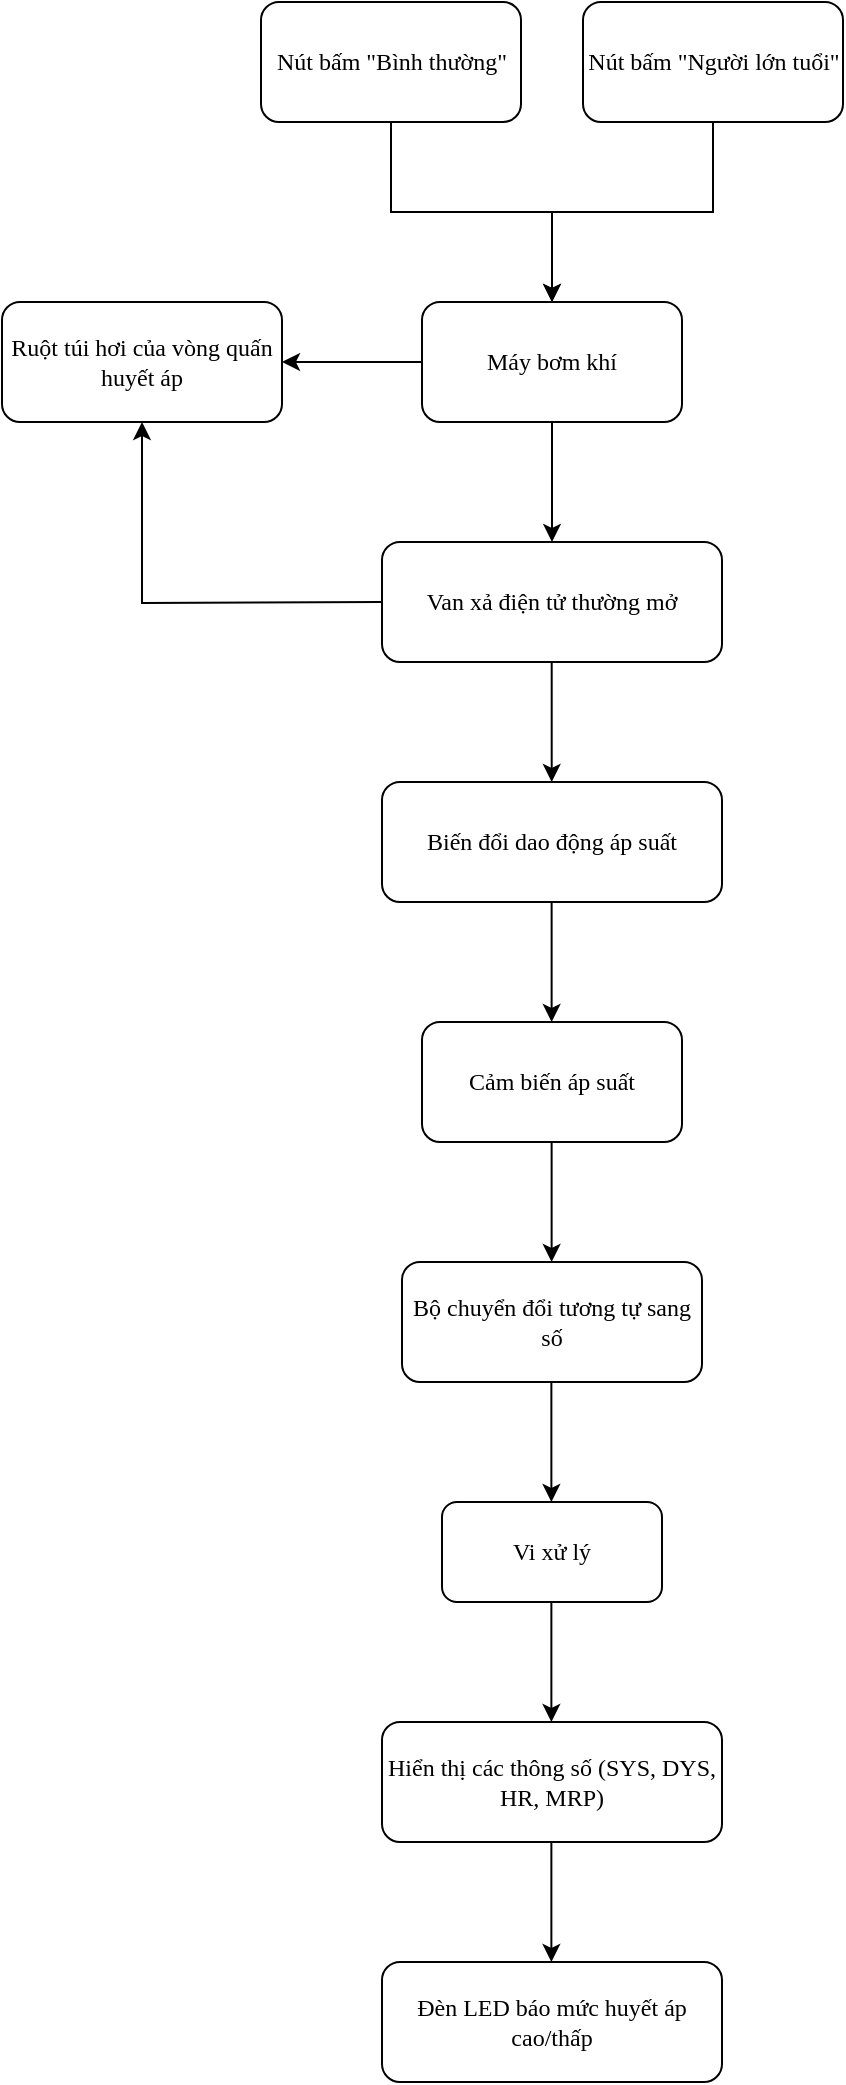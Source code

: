 <mxfile version="26.0.2">
  <diagram id="C5RBs43oDa-KdzZeNtuy" name="Page-1">
    <mxGraphModel dx="1002" dy="565" grid="1" gridSize="10" guides="1" tooltips="1" connect="1" arrows="1" fold="1" page="1" pageScale="1" pageWidth="827" pageHeight="1169" math="0" shadow="0">
      <root>
        <mxCell id="WIyWlLk6GJQsqaUBKTNV-0" />
        <mxCell id="WIyWlLk6GJQsqaUBKTNV-1" parent="WIyWlLk6GJQsqaUBKTNV-0" />
        <mxCell id="1GjjcHumpLERZe7r9OzO-1" style="edgeStyle=orthogonalEdgeStyle;rounded=0;orthogonalLoop=1;jettySize=auto;html=1;fontFamily=Times New Roman;" parent="WIyWlLk6GJQsqaUBKTNV-1" source="1GjjcHumpLERZe7r9OzO-4" target="WIyWlLk6GJQsqaUBKTNV-3" edge="1">
          <mxGeometry relative="1" as="geometry">
            <mxPoint x="414.0" y="230" as="sourcePoint" />
          </mxGeometry>
        </mxCell>
        <mxCell id="WIyWlLk6GJQsqaUBKTNV-3" value="Ruột túi hơi của vòng quấn huyết áp" style="rounded=1;whiteSpace=wrap;html=1;fontSize=12;glass=0;strokeWidth=1;shadow=0;fontFamily=Times New Roman;" parent="WIyWlLk6GJQsqaUBKTNV-1" vertex="1">
          <mxGeometry x="150" y="190" width="140" height="60" as="geometry" />
        </mxCell>
        <mxCell id="KJeyor10NTmtw9uwLLGZ-7" style="edgeStyle=orthogonalEdgeStyle;rounded=0;orthogonalLoop=1;jettySize=auto;html=1;entryX=0.5;entryY=0;entryDx=0;entryDy=0;fontFamily=Times New Roman;" parent="WIyWlLk6GJQsqaUBKTNV-1" source="1GjjcHumpLERZe7r9OzO-4" target="1GjjcHumpLERZe7r9OzO-7" edge="1">
          <mxGeometry relative="1" as="geometry" />
        </mxCell>
        <mxCell id="1GjjcHumpLERZe7r9OzO-4" value="Máy bơm khí" style="rounded=1;whiteSpace=wrap;html=1;fontFamily=Times New Roman;" parent="WIyWlLk6GJQsqaUBKTNV-1" vertex="1">
          <mxGeometry x="360" y="190" width="130" height="60" as="geometry" />
        </mxCell>
        <mxCell id="1GjjcHumpLERZe7r9OzO-7" value="  Van xả điện tử thường mở" style="rounded=1;whiteSpace=wrap;html=1;fontFamily=Times New Roman;" parent="WIyWlLk6GJQsqaUBKTNV-1" vertex="1">
          <mxGeometry x="340" y="310" width="170" height="60" as="geometry" />
        </mxCell>
        <mxCell id="1GjjcHumpLERZe7r9OzO-19" style="edgeStyle=orthogonalEdgeStyle;rounded=0;orthogonalLoop=1;jettySize=auto;html=1;entryX=0.5;entryY=1;entryDx=0;entryDy=0;fontFamily=Times New Roman;" parent="WIyWlLk6GJQsqaUBKTNV-1" target="WIyWlLk6GJQsqaUBKTNV-3" edge="1">
          <mxGeometry relative="1" as="geometry">
            <mxPoint x="220" y="339.55" as="targetPoint" />
            <mxPoint x="340" y="340" as="sourcePoint" />
          </mxGeometry>
        </mxCell>
        <mxCell id="1GjjcHumpLERZe7r9OzO-11" value="  Cảm biến áp suất" style="rounded=1;whiteSpace=wrap;html=1;fontFamily=Times New Roman;" parent="WIyWlLk6GJQsqaUBKTNV-1" vertex="1">
          <mxGeometry x="360" y="550" width="130" height="60" as="geometry" />
        </mxCell>
        <mxCell id="1GjjcHumpLERZe7r9OzO-15" value="  Biến đổi dao động áp suất" style="rounded=1;whiteSpace=wrap;html=1;fontFamily=Times New Roman;" parent="WIyWlLk6GJQsqaUBKTNV-1" vertex="1">
          <mxGeometry x="340" y="430" width="170" height="60" as="geometry" />
        </mxCell>
        <mxCell id="1GjjcHumpLERZe7r9OzO-20" value="   Bộ chuyển đổi tương tự sang số" style="rounded=1;whiteSpace=wrap;html=1;fontFamily=Times New Roman;" parent="WIyWlLk6GJQsqaUBKTNV-1" vertex="1">
          <mxGeometry x="350" y="670" width="150" height="60" as="geometry" />
        </mxCell>
        <mxCell id="1GjjcHumpLERZe7r9OzO-24" value="   Vi xử lý" style="rounded=1;whiteSpace=wrap;html=1;fontFamily=Times New Roman;" parent="WIyWlLk6GJQsqaUBKTNV-1" vertex="1">
          <mxGeometry x="370" y="790" width="110" height="50" as="geometry" />
        </mxCell>
        <mxCell id="1GjjcHumpLERZe7r9OzO-27" value="   Hiển thị các thông số (SYS, DYS, HR, MRP)" style="rounded=1;whiteSpace=wrap;html=1;fontFamily=Times New Roman;" parent="WIyWlLk6GJQsqaUBKTNV-1" vertex="1">
          <mxGeometry x="340" y="900" width="170" height="60" as="geometry" />
        </mxCell>
        <mxCell id="1GjjcHumpLERZe7r9OzO-28" value="   Đèn LED báo mức huyết áp cao/thấp" style="rounded=1;whiteSpace=wrap;html=1;fontFamily=Times New Roman;" parent="WIyWlLk6GJQsqaUBKTNV-1" vertex="1">
          <mxGeometry x="340" y="1020" width="170" height="60" as="geometry" />
        </mxCell>
        <mxCell id="KJeyor10NTmtw9uwLLGZ-10" style="edgeStyle=orthogonalEdgeStyle;rounded=0;orthogonalLoop=1;jettySize=auto;html=1;entryX=0.5;entryY=0;entryDx=0;entryDy=0;fontFamily=Times New Roman;" parent="WIyWlLk6GJQsqaUBKTNV-1" edge="1">
          <mxGeometry relative="1" as="geometry">
            <mxPoint x="424.85" y="370" as="sourcePoint" />
            <mxPoint x="424.85" y="430" as="targetPoint" />
          </mxGeometry>
        </mxCell>
        <mxCell id="KJeyor10NTmtw9uwLLGZ-12" style="edgeStyle=orthogonalEdgeStyle;rounded=0;orthogonalLoop=1;jettySize=auto;html=1;entryX=0.5;entryY=0;entryDx=0;entryDy=0;fontFamily=Times New Roman;" parent="WIyWlLk6GJQsqaUBKTNV-1" edge="1">
          <mxGeometry relative="1" as="geometry">
            <mxPoint x="424.81" y="490" as="sourcePoint" />
            <mxPoint x="424.81" y="550" as="targetPoint" />
          </mxGeometry>
        </mxCell>
        <mxCell id="KJeyor10NTmtw9uwLLGZ-13" style="edgeStyle=orthogonalEdgeStyle;rounded=0;orthogonalLoop=1;jettySize=auto;html=1;entryX=0.5;entryY=0;entryDx=0;entryDy=0;fontFamily=Times New Roman;" parent="WIyWlLk6GJQsqaUBKTNV-1" edge="1">
          <mxGeometry relative="1" as="geometry">
            <mxPoint x="424.81" y="610" as="sourcePoint" />
            <mxPoint x="424.81" y="670" as="targetPoint" />
          </mxGeometry>
        </mxCell>
        <mxCell id="KJeyor10NTmtw9uwLLGZ-14" style="edgeStyle=orthogonalEdgeStyle;rounded=0;orthogonalLoop=1;jettySize=auto;html=1;entryX=0.5;entryY=0;entryDx=0;entryDy=0;fontFamily=Times New Roman;" parent="WIyWlLk6GJQsqaUBKTNV-1" edge="1">
          <mxGeometry relative="1" as="geometry">
            <mxPoint x="424.69" y="730" as="sourcePoint" />
            <mxPoint x="424.69" y="790" as="targetPoint" />
          </mxGeometry>
        </mxCell>
        <mxCell id="KJeyor10NTmtw9uwLLGZ-15" style="edgeStyle=orthogonalEdgeStyle;rounded=0;orthogonalLoop=1;jettySize=auto;html=1;entryX=0.5;entryY=0;entryDx=0;entryDy=0;fontFamily=Times New Roman;" parent="WIyWlLk6GJQsqaUBKTNV-1" edge="1">
          <mxGeometry relative="1" as="geometry">
            <mxPoint x="424.69" y="840" as="sourcePoint" />
            <mxPoint x="424.69" y="900" as="targetPoint" />
          </mxGeometry>
        </mxCell>
        <mxCell id="KJeyor10NTmtw9uwLLGZ-16" style="edgeStyle=orthogonalEdgeStyle;rounded=0;orthogonalLoop=1;jettySize=auto;html=1;entryX=0.5;entryY=0;entryDx=0;entryDy=0;fontFamily=Times New Roman;" parent="WIyWlLk6GJQsqaUBKTNV-1" edge="1">
          <mxGeometry relative="1" as="geometry">
            <mxPoint x="424.69" y="960" as="sourcePoint" />
            <mxPoint x="424.69" y="1020" as="targetPoint" />
          </mxGeometry>
        </mxCell>
        <mxCell id="KJeyor10NTmtw9uwLLGZ-19" style="edgeStyle=orthogonalEdgeStyle;rounded=0;orthogonalLoop=1;jettySize=auto;html=1;fontFamily=Times New Roman;" parent="WIyWlLk6GJQsqaUBKTNV-1" source="KJeyor10NTmtw9uwLLGZ-17" target="1GjjcHumpLERZe7r9OzO-4" edge="1">
          <mxGeometry relative="1" as="geometry" />
        </mxCell>
        <mxCell id="KJeyor10NTmtw9uwLLGZ-17" value="Nút bấm &quot;Bình thường&quot;" style="rounded=1;whiteSpace=wrap;html=1;fontFamily=Times New Roman;" parent="WIyWlLk6GJQsqaUBKTNV-1" vertex="1">
          <mxGeometry x="279.5" y="40" width="130" height="60" as="geometry" />
        </mxCell>
        <mxCell id="KJeyor10NTmtw9uwLLGZ-20" style="edgeStyle=orthogonalEdgeStyle;rounded=0;orthogonalLoop=1;jettySize=auto;html=1;entryX=0.5;entryY=0;entryDx=0;entryDy=0;fontFamily=Times New Roman;" parent="WIyWlLk6GJQsqaUBKTNV-1" source="KJeyor10NTmtw9uwLLGZ-18" target="1GjjcHumpLERZe7r9OzO-4" edge="1">
          <mxGeometry relative="1" as="geometry" />
        </mxCell>
        <mxCell id="KJeyor10NTmtw9uwLLGZ-18" value="Nút bấm &quot;Người lớn tuổi&quot;" style="rounded=1;whiteSpace=wrap;html=1;fontFamily=Times New Roman;" parent="WIyWlLk6GJQsqaUBKTNV-1" vertex="1">
          <mxGeometry x="440.5" y="40" width="130" height="60" as="geometry" />
        </mxCell>
      </root>
    </mxGraphModel>
  </diagram>
</mxfile>
